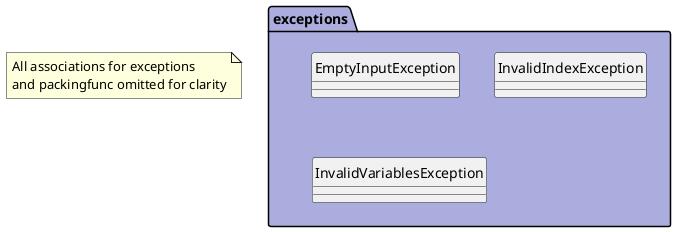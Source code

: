 @startuml
'https://plantuml.com/sequence-diagram

autonumber

@startuml

skinparam linetype polyline
hide circle



note "All associations for exceptions \nand packingfunc omitted for clarity" as note
note .[Hidden] exceptions

namespace exceptions #AAADDD {
    class EmptyInputException{}
    class InvalidIndexException{}
    class InvalidVariablesException{}
}

@enduml
